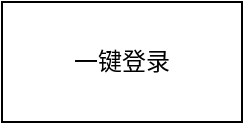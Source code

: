 <mxfile version="14.9.8" type="github">
  <diagram id="DzgCvhe-tKg0c6b0b9Ag" name="Page-1">
    <mxGraphModel dx="1426" dy="624" grid="1" gridSize="10" guides="1" tooltips="1" connect="1" arrows="1" fold="1" page="1" pageScale="1" pageWidth="827" pageHeight="1169" math="0" shadow="0">
      <root>
        <mxCell id="0" />
        <mxCell id="1" parent="0" />
        <mxCell id="3FnP7ytB5T22LVPL0JVN-1" value="一键登录" style="rounded=0;whiteSpace=wrap;html=1;" vertex="1" parent="1">
          <mxGeometry x="90" y="90" width="120" height="60" as="geometry" />
        </mxCell>
      </root>
    </mxGraphModel>
  </diagram>
</mxfile>
